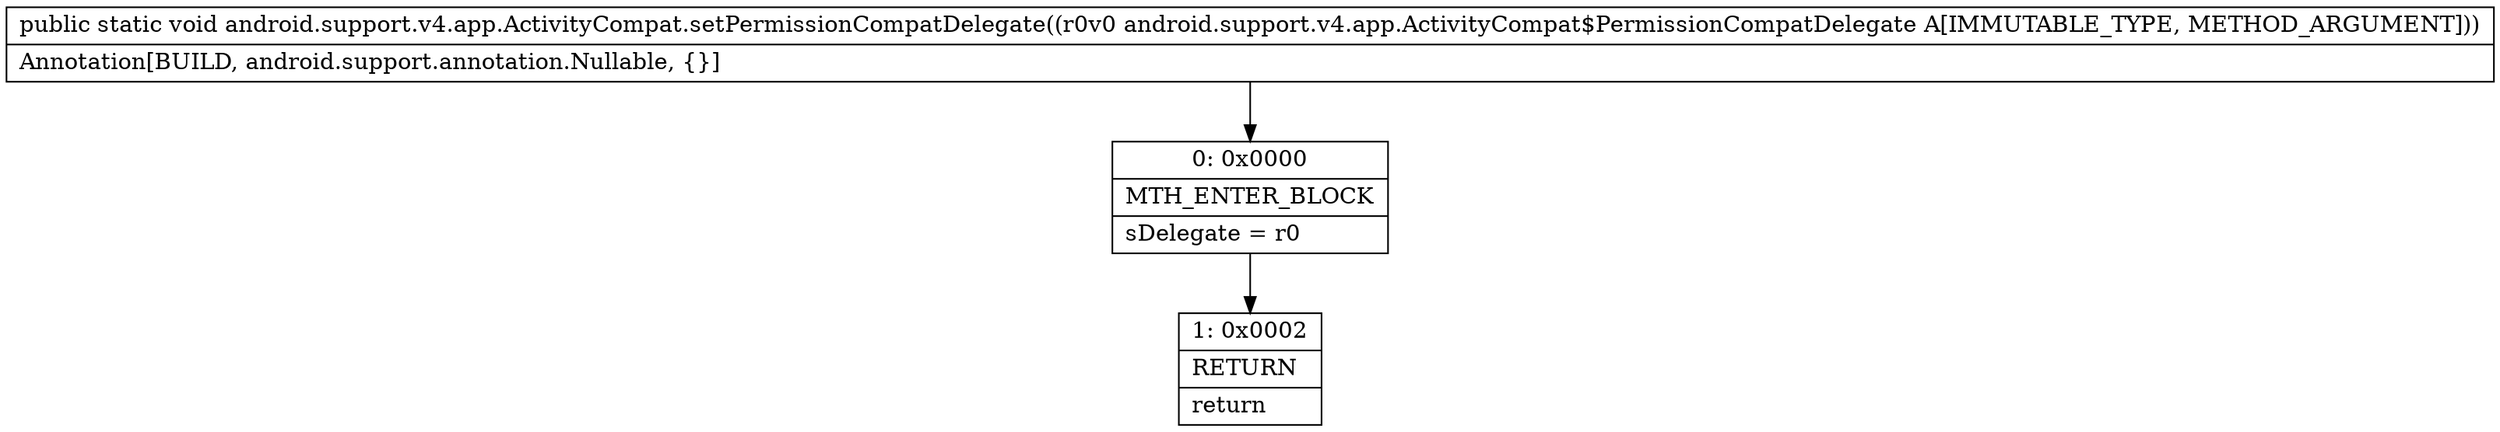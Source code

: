 digraph "CFG forandroid.support.v4.app.ActivityCompat.setPermissionCompatDelegate(Landroid\/support\/v4\/app\/ActivityCompat$PermissionCompatDelegate;)V" {
Node_0 [shape=record,label="{0\:\ 0x0000|MTH_ENTER_BLOCK\l|sDelegate = r0\l}"];
Node_1 [shape=record,label="{1\:\ 0x0002|RETURN\l|return\l}"];
MethodNode[shape=record,label="{public static void android.support.v4.app.ActivityCompat.setPermissionCompatDelegate((r0v0 android.support.v4.app.ActivityCompat$PermissionCompatDelegate A[IMMUTABLE_TYPE, METHOD_ARGUMENT]))  | Annotation[BUILD, android.support.annotation.Nullable, \{\}]\l}"];
MethodNode -> Node_0;
Node_0 -> Node_1;
}

